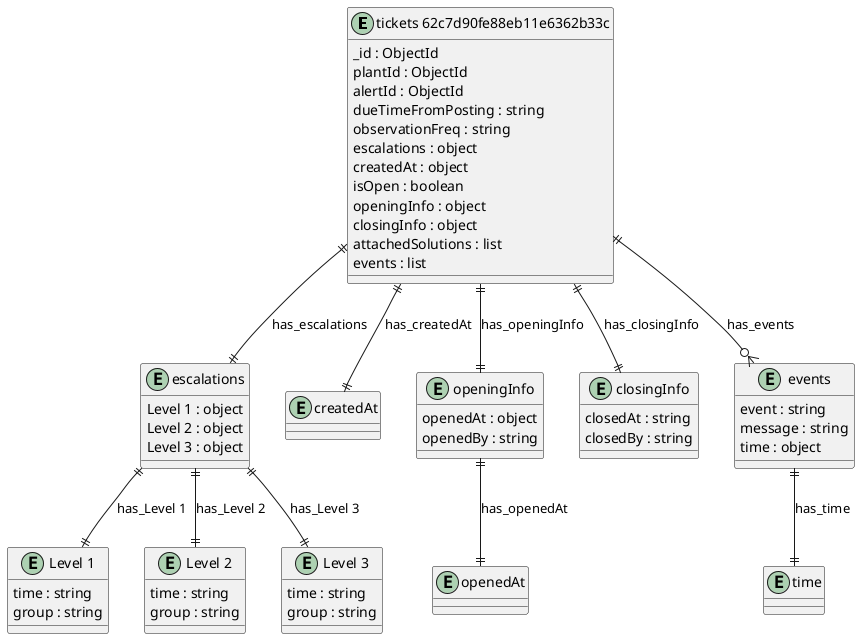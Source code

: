 @startuml tickets_62c7d90fe88eb11e6362b33c_Diagram

entity "tickets 62c7d90fe88eb11e6362b33c" as tickets_62c7d90fe88eb11e6362b33c {
  _id : ObjectId
  plantId : ObjectId
  alertId : ObjectId
  dueTimeFromPosting : string
  observationFreq : string
  escalations : object
  createdAt : object
  isOpen : boolean
  openingInfo : object
  closingInfo : object
  attachedSolutions : list
  events : list
}

entity "escalations" as escalations {
  Level 1 : object
  Level 2 : object
  Level 3 : object
}

entity "Level 1" as Level_1 {
  time : string
  group : string
}

entity "Level 2" as Level_2 {
  time : string
  group : string
}

entity "Level 3" as Level_3 {
  time : string
  group : string
}

entity "createdAt" as createdAt {
}

entity "openingInfo" as openingInfo {
  openedAt : object
  openedBy : string
}

entity "openedAt" as openedAt {
}

entity "closingInfo" as closingInfo {
  closedAt : string
  closedBy : string
}

entity "events" as events {
  event : string
  message : string
  time : object
}

entity "time" as time {
}

' // Relationships
tickets_62c7d90fe88eb11e6362b33c ||--|| escalations : has_escalations
escalations ||--|| Level_1 : has_Level 1
escalations ||--|| Level_2 : has_Level 2
escalations ||--|| Level_3 : has_Level 3
tickets_62c7d90fe88eb11e6362b33c ||--|| createdAt : has_createdAt
tickets_62c7d90fe88eb11e6362b33c ||--|| openingInfo : has_openingInfo
openingInfo ||--|| openedAt : has_openedAt
tickets_62c7d90fe88eb11e6362b33c ||--|| closingInfo : has_closingInfo
tickets_62c7d90fe88eb11e6362b33c ||--o{ events : has_events
events ||--|| time : has_time
@enduml